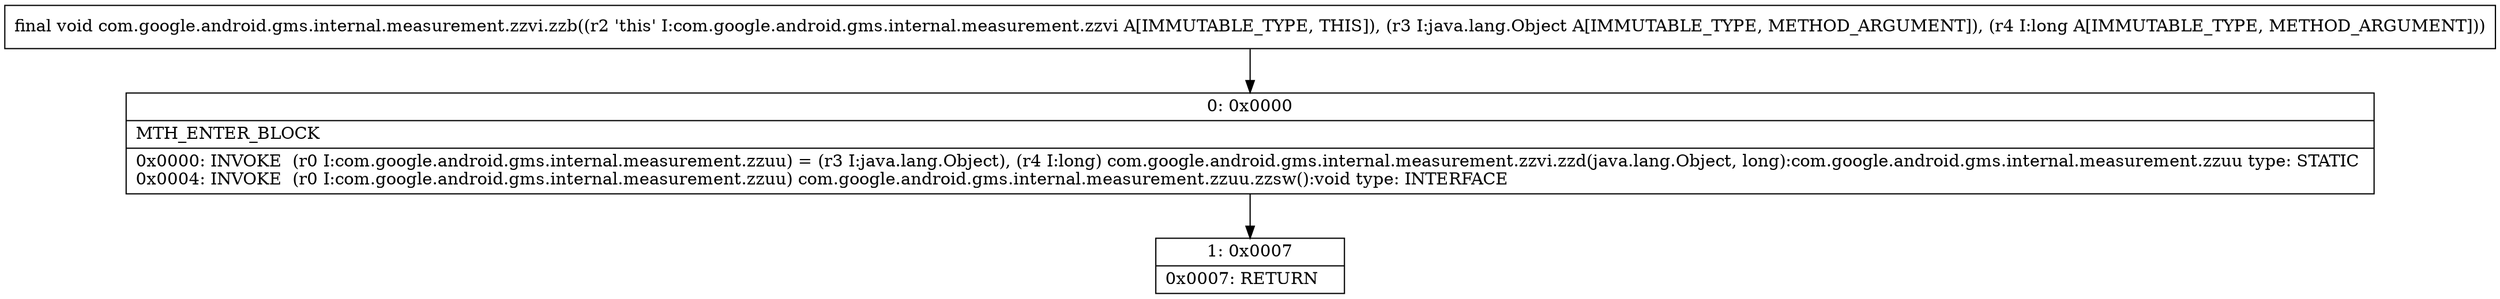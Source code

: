 digraph "CFG forcom.google.android.gms.internal.measurement.zzvi.zzb(Ljava\/lang\/Object;J)V" {
Node_0 [shape=record,label="{0\:\ 0x0000|MTH_ENTER_BLOCK\l|0x0000: INVOKE  (r0 I:com.google.android.gms.internal.measurement.zzuu) = (r3 I:java.lang.Object), (r4 I:long) com.google.android.gms.internal.measurement.zzvi.zzd(java.lang.Object, long):com.google.android.gms.internal.measurement.zzuu type: STATIC \l0x0004: INVOKE  (r0 I:com.google.android.gms.internal.measurement.zzuu) com.google.android.gms.internal.measurement.zzuu.zzsw():void type: INTERFACE \l}"];
Node_1 [shape=record,label="{1\:\ 0x0007|0x0007: RETURN   \l}"];
MethodNode[shape=record,label="{final void com.google.android.gms.internal.measurement.zzvi.zzb((r2 'this' I:com.google.android.gms.internal.measurement.zzvi A[IMMUTABLE_TYPE, THIS]), (r3 I:java.lang.Object A[IMMUTABLE_TYPE, METHOD_ARGUMENT]), (r4 I:long A[IMMUTABLE_TYPE, METHOD_ARGUMENT])) }"];
MethodNode -> Node_0;
Node_0 -> Node_1;
}

